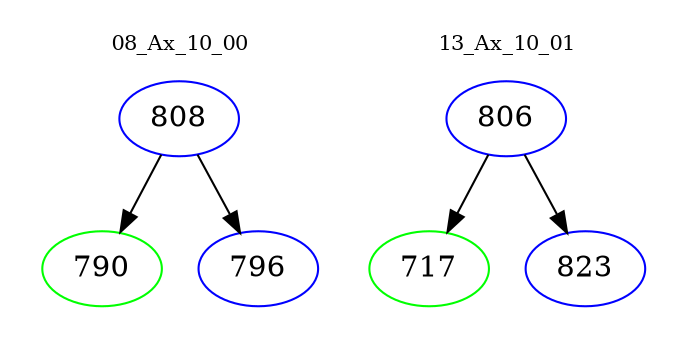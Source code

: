 digraph{
subgraph cluster_0 {
color = white
label = "08_Ax_10_00";
fontsize=10;
T0_808 [label="808", color="blue"]
T0_808 -> T0_790 [color="black"]
T0_790 [label="790", color="green"]
T0_808 -> T0_796 [color="black"]
T0_796 [label="796", color="blue"]
}
subgraph cluster_1 {
color = white
label = "13_Ax_10_01";
fontsize=10;
T1_806 [label="806", color="blue"]
T1_806 -> T1_717 [color="black"]
T1_717 [label="717", color="green"]
T1_806 -> T1_823 [color="black"]
T1_823 [label="823", color="blue"]
}
}
